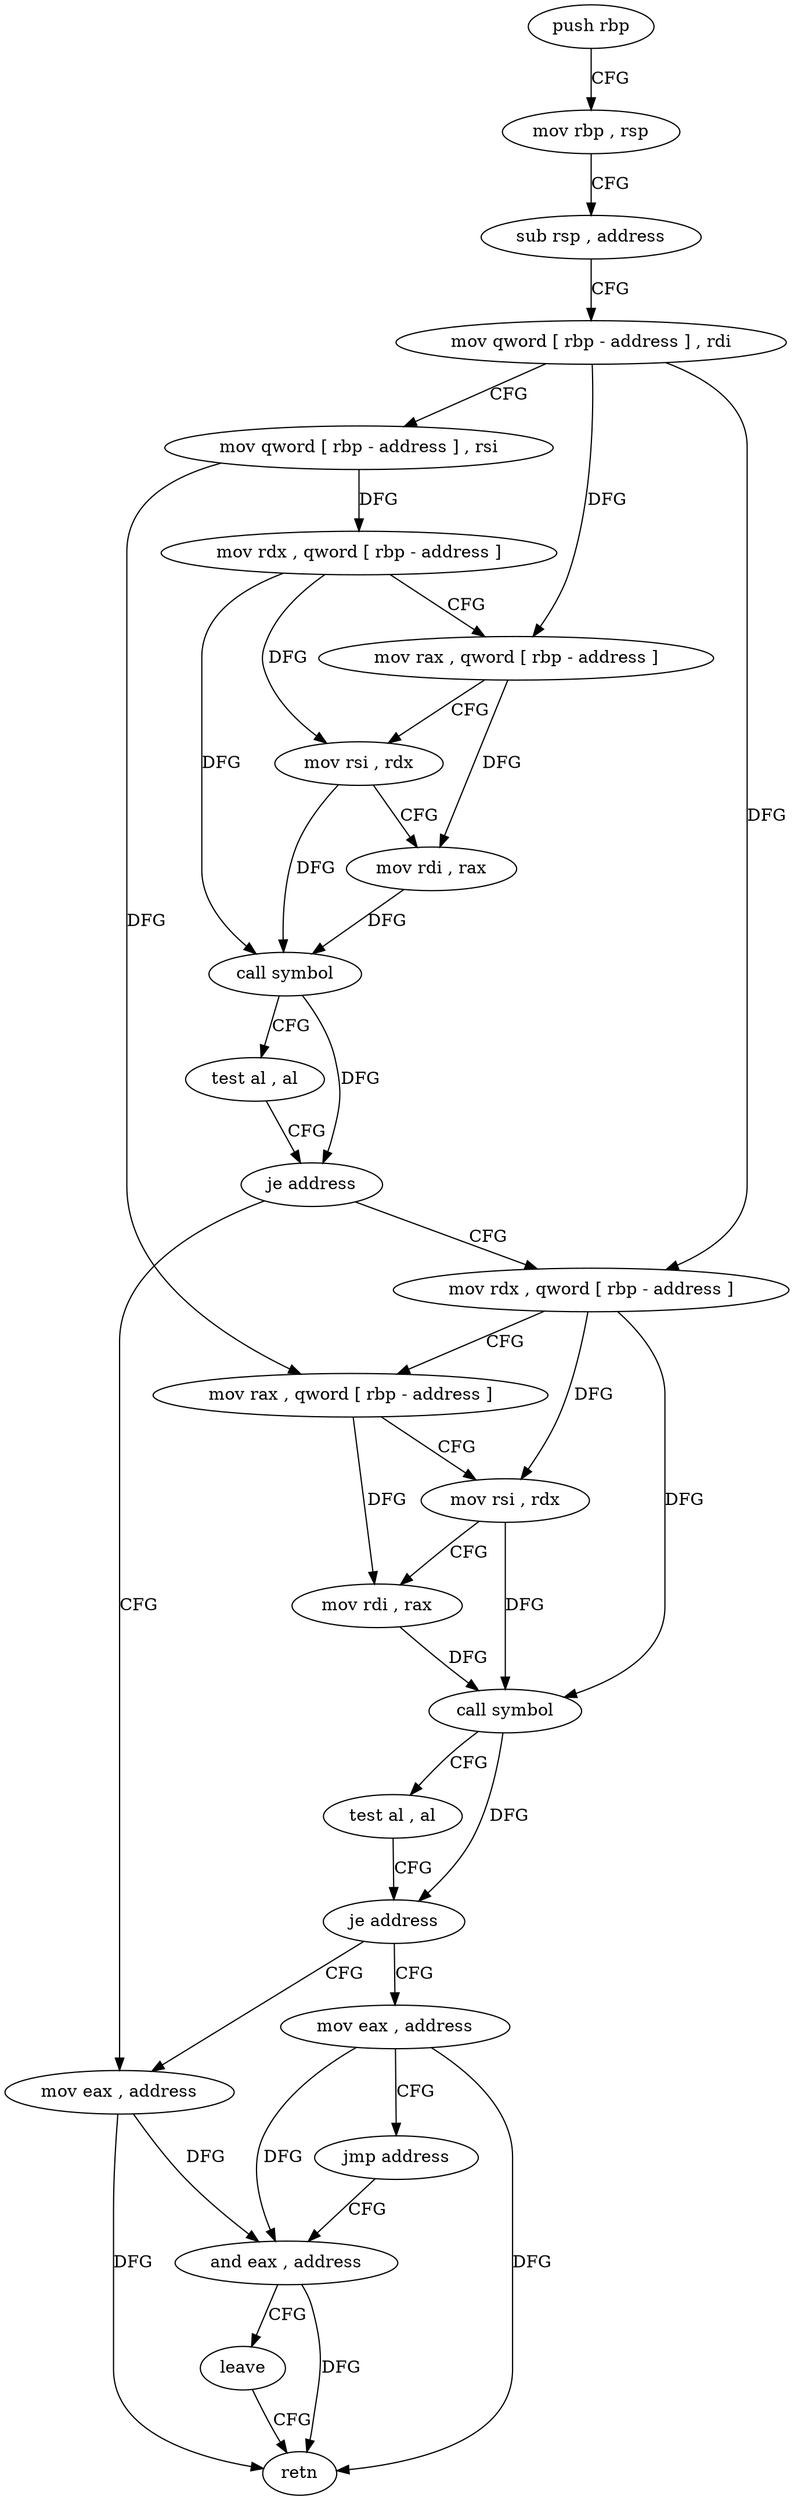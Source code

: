 digraph "func" {
"90814" [label = "push rbp" ]
"90815" [label = "mov rbp , rsp" ]
"90818" [label = "sub rsp , address" ]
"90822" [label = "mov qword [ rbp - address ] , rdi" ]
"90826" [label = "mov qword [ rbp - address ] , rsi" ]
"90830" [label = "mov rdx , qword [ rbp - address ]" ]
"90834" [label = "mov rax , qword [ rbp - address ]" ]
"90838" [label = "mov rsi , rdx" ]
"90841" [label = "mov rdi , rax" ]
"90844" [label = "call symbol" ]
"90849" [label = "test al , al" ]
"90851" [label = "je address" ]
"90883" [label = "mov eax , address" ]
"90853" [label = "mov rdx , qword [ rbp - address ]" ]
"90888" [label = "and eax , address" ]
"90857" [label = "mov rax , qword [ rbp - address ]" ]
"90861" [label = "mov rsi , rdx" ]
"90864" [label = "mov rdi , rax" ]
"90867" [label = "call symbol" ]
"90872" [label = "test al , al" ]
"90874" [label = "je address" ]
"90876" [label = "mov eax , address" ]
"90881" [label = "jmp address" ]
"90891" [label = "leave" ]
"90892" [label = "retn" ]
"90814" -> "90815" [ label = "CFG" ]
"90815" -> "90818" [ label = "CFG" ]
"90818" -> "90822" [ label = "CFG" ]
"90822" -> "90826" [ label = "CFG" ]
"90822" -> "90834" [ label = "DFG" ]
"90822" -> "90853" [ label = "DFG" ]
"90826" -> "90830" [ label = "DFG" ]
"90826" -> "90857" [ label = "DFG" ]
"90830" -> "90834" [ label = "CFG" ]
"90830" -> "90838" [ label = "DFG" ]
"90830" -> "90844" [ label = "DFG" ]
"90834" -> "90838" [ label = "CFG" ]
"90834" -> "90841" [ label = "DFG" ]
"90838" -> "90841" [ label = "CFG" ]
"90838" -> "90844" [ label = "DFG" ]
"90841" -> "90844" [ label = "DFG" ]
"90844" -> "90849" [ label = "CFG" ]
"90844" -> "90851" [ label = "DFG" ]
"90849" -> "90851" [ label = "CFG" ]
"90851" -> "90883" [ label = "CFG" ]
"90851" -> "90853" [ label = "CFG" ]
"90883" -> "90888" [ label = "DFG" ]
"90883" -> "90892" [ label = "DFG" ]
"90853" -> "90857" [ label = "CFG" ]
"90853" -> "90861" [ label = "DFG" ]
"90853" -> "90867" [ label = "DFG" ]
"90888" -> "90891" [ label = "CFG" ]
"90888" -> "90892" [ label = "DFG" ]
"90857" -> "90861" [ label = "CFG" ]
"90857" -> "90864" [ label = "DFG" ]
"90861" -> "90864" [ label = "CFG" ]
"90861" -> "90867" [ label = "DFG" ]
"90864" -> "90867" [ label = "DFG" ]
"90867" -> "90872" [ label = "CFG" ]
"90867" -> "90874" [ label = "DFG" ]
"90872" -> "90874" [ label = "CFG" ]
"90874" -> "90883" [ label = "CFG" ]
"90874" -> "90876" [ label = "CFG" ]
"90876" -> "90881" [ label = "CFG" ]
"90876" -> "90888" [ label = "DFG" ]
"90876" -> "90892" [ label = "DFG" ]
"90881" -> "90888" [ label = "CFG" ]
"90891" -> "90892" [ label = "CFG" ]
}
